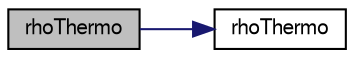 digraph "rhoThermo"
{
  bgcolor="transparent";
  edge [fontname="FreeSans",fontsize="10",labelfontname="FreeSans",labelfontsize="10"];
  node [fontname="FreeSans",fontsize="10",shape=record];
  rankdir="LR";
  Node3 [label="rhoThermo",height=0.2,width=0.4,color="black", fillcolor="grey75", style="filled", fontcolor="black"];
  Node3 -> Node4 [color="midnightblue",fontsize="10",style="solid",fontname="FreeSans"];
  Node4 [label="rhoThermo",height=0.2,width=0.4,color="black",URL="$a29786.html#a3152ab8e2b2ebc94091f7581d7d32492",tooltip="Construct as copy (not implemented) "];
}

